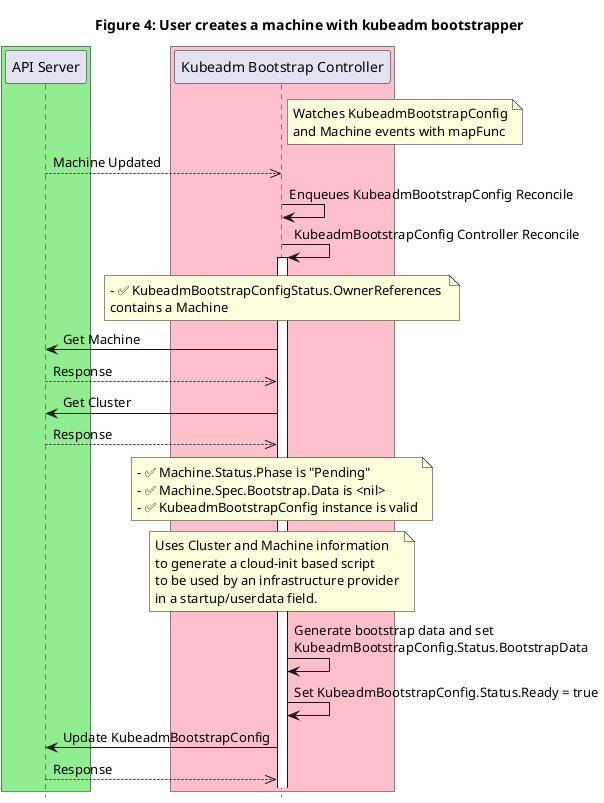 @startuml
title Figure 4: User creates a machine with kubeadm bootstrapper

' -- GROUPS START ---

box #lightgreen
participant "API Server"
end box

box #pink
participant "Kubeadm Bootstrap Controller"
end box

' -- GROUPS END ---

note right of "Kubeadm Bootstrap Controller":Watches KubeadmBootstrapConfig\nand Machine events with mapFunc

"API Server"-->>"Kubeadm Bootstrap Controller": Machine Updated

"Kubeadm Bootstrap Controller"-> "Kubeadm Bootstrap Controller":Enqueues KubeadmBootstrapConfig Reconcile

"Kubeadm Bootstrap Controller"-> "Kubeadm Bootstrap Controller":KubeadmBootstrapConfig Controller Reconcile
activate "Kubeadm Bootstrap Controller"

note over "Kubeadm Bootstrap Controller": - ✅ KubeadmBootstrapConfigStatus.OwnerReferences \ncontains a Machine

"Kubeadm Bootstrap Controller"->"API Server": Get Machine
"Kubeadm Bootstrap Controller"<<--"API Server": Response

"Kubeadm Bootstrap Controller"->"API Server": Get Cluster
"Kubeadm Bootstrap Controller"<<--"API Server": Response

note over "Kubeadm Bootstrap Controller": - ✅ Machine.Status.Phase is "Pending" \n- ✅ Machine.Spec.Bootstrap.Data is <nil>\n- ✅ KubeadmBootstrapConfig instance is valid

note over "Kubeadm Bootstrap Controller": Uses Cluster and Machine information\nto generate a cloud-init based script\nto be used by an infrastructure provider\nin a startup/userdata field.

"Kubeadm Bootstrap Controller"-> "Kubeadm Bootstrap Controller":Generate bootstrap data and set\nKubeadmBootstrapConfig.Status.BootstrapData

"Kubeadm Bootstrap Controller"-> "Kubeadm Bootstrap Controller":Set KubeadmBootstrapConfig.Status.Ready = true

"Kubeadm Bootstrap Controller"->"API Server": Update KubeadmBootstrapConfig
"Kubeadm Bootstrap Controller"<<--"API Server": Response

hide footbox
@enduml
